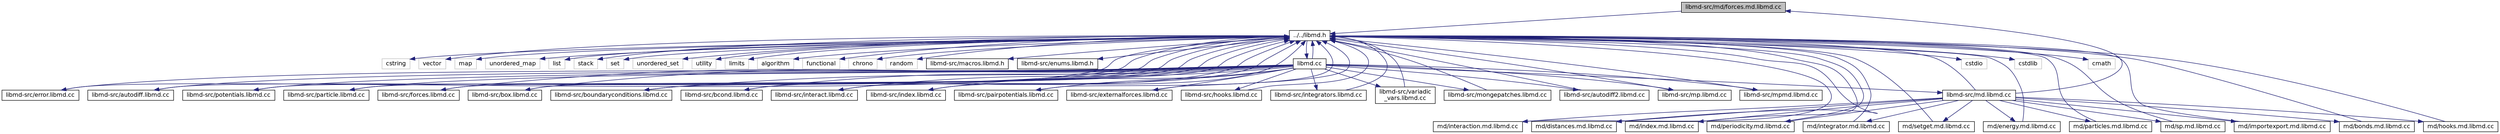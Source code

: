digraph "libmd-src/md/forces.md.libmd.cc"
{
 // INTERACTIVE_SVG=YES
 // LATEX_PDF_SIZE
  bgcolor="transparent";
  edge [fontname="Helvetica",fontsize="12",labelfontname="Helvetica",labelfontsize="12"];
  node [fontname="Helvetica",fontsize="12",shape=record];
  Node1 [label="libmd-src/md/forces.md.libmd.cc",height=0.2,width=0.4,color="black", fillcolor="grey75", style="filled", fontcolor="black",tooltip=" "];
  Node1 -> Node2 [color="midnightblue",fontsize="12",style="solid"];
  Node2 [label="../../libmd.h",height=0.2,width=0.4,color="black",URL="$libmd_8h.html",tooltip=" "];
  Node2 -> Node3 [color="midnightblue",fontsize="12",style="solid"];
  Node3 [label="cstdio",height=0.2,width=0.4,color="grey75",tooltip=" "];
  Node2 -> Node4 [color="midnightblue",fontsize="12",style="solid"];
  Node4 [label="cstdlib",height=0.2,width=0.4,color="grey75",tooltip=" "];
  Node2 -> Node5 [color="midnightblue",fontsize="12",style="solid"];
  Node5 [label="cmath",height=0.2,width=0.4,color="grey75",tooltip=" "];
  Node2 -> Node6 [color="midnightblue",fontsize="12",style="solid"];
  Node6 [label="cstring",height=0.2,width=0.4,color="grey75",tooltip=" "];
  Node2 -> Node7 [color="midnightblue",fontsize="12",style="solid"];
  Node7 [label="vector",height=0.2,width=0.4,color="grey75",tooltip=" "];
  Node2 -> Node8 [color="midnightblue",fontsize="12",style="solid"];
  Node8 [label="map",height=0.2,width=0.4,color="grey75",tooltip=" "];
  Node2 -> Node9 [color="midnightblue",fontsize="12",style="solid"];
  Node9 [label="unordered_map",height=0.2,width=0.4,color="grey75",tooltip=" "];
  Node2 -> Node10 [color="midnightblue",fontsize="12",style="solid"];
  Node10 [label="list",height=0.2,width=0.4,color="grey75",tooltip=" "];
  Node2 -> Node11 [color="midnightblue",fontsize="12",style="solid"];
  Node11 [label="stack",height=0.2,width=0.4,color="grey75",tooltip=" "];
  Node2 -> Node12 [color="midnightblue",fontsize="12",style="solid"];
  Node12 [label="set",height=0.2,width=0.4,color="grey75",tooltip=" "];
  Node2 -> Node13 [color="midnightblue",fontsize="12",style="solid"];
  Node13 [label="unordered_set",height=0.2,width=0.4,color="grey75",tooltip=" "];
  Node2 -> Node14 [color="midnightblue",fontsize="12",style="solid"];
  Node14 [label="utility",height=0.2,width=0.4,color="grey75",tooltip=" "];
  Node2 -> Node15 [color="midnightblue",fontsize="12",style="solid"];
  Node15 [label="limits",height=0.2,width=0.4,color="grey75",tooltip=" "];
  Node2 -> Node16 [color="midnightblue",fontsize="12",style="solid"];
  Node16 [label="algorithm",height=0.2,width=0.4,color="grey75",tooltip=" "];
  Node2 -> Node17 [color="midnightblue",fontsize="12",style="solid"];
  Node17 [label="functional",height=0.2,width=0.4,color="grey75",tooltip=" "];
  Node2 -> Node18 [color="midnightblue",fontsize="12",style="solid"];
  Node18 [label="chrono",height=0.2,width=0.4,color="grey75",tooltip=" "];
  Node2 -> Node19 [color="midnightblue",fontsize="12",style="solid"];
  Node19 [label="random",height=0.2,width=0.4,color="grey75",tooltip=" "];
  Node2 -> Node20 [color="midnightblue",fontsize="12",style="solid"];
  Node20 [label="libmd-src/macros.libmd.h",height=0.2,width=0.4,color="black",URL="$macros_8libmd_8h.html",tooltip=" "];
  Node2 -> Node21 [color="midnightblue",fontsize="12",style="solid"];
  Node21 [label="libmd-src/enums.libmd.h",height=0.2,width=0.4,color="black",URL="$enums_8libmd_8h.html",tooltip=" "];
  Node2 -> Node22 [color="midnightblue",fontsize="12",style="solid"];
  Node22 [label="libmd.cc",height=0.2,width=0.4,color="black",URL="$libmd_8cc.html",tooltip=" "];
  Node22 -> Node2 [color="midnightblue",fontsize="12",style="solid"];
  Node22 -> Node23 [color="midnightblue",fontsize="12",style="solid"];
  Node23 [label="libmd-src/error.libmd.cc",height=0.2,width=0.4,color="black",URL="$error_8libmd_8cc.html",tooltip=" "];
  Node23 -> Node2 [color="midnightblue",fontsize="12",style="solid"];
  Node22 -> Node24 [color="midnightblue",fontsize="12",style="solid"];
  Node24 [label="libmd-src/autodiff.libmd.cc",height=0.2,width=0.4,color="black",URL="$autodiff_8libmd_8cc.html",tooltip=" "];
  Node24 -> Node2 [color="midnightblue",fontsize="12",style="solid"];
  Node22 -> Node25 [color="midnightblue",fontsize="12",style="solid"];
  Node25 [label="libmd-src/potentials.libmd.cc",height=0.2,width=0.4,color="black",URL="$potentials_8libmd_8cc.html",tooltip=" "];
  Node25 -> Node2 [color="midnightblue",fontsize="12",style="solid"];
  Node22 -> Node26 [color="midnightblue",fontsize="12",style="solid"];
  Node26 [label="libmd-src/particle.libmd.cc",height=0.2,width=0.4,color="black",URL="$particle_8libmd_8cc.html",tooltip=" "];
  Node26 -> Node2 [color="midnightblue",fontsize="12",style="solid"];
  Node22 -> Node27 [color="midnightblue",fontsize="12",style="solid"];
  Node27 [label="libmd-src/forces.libmd.cc",height=0.2,width=0.4,color="black",URL="$forces_8libmd_8cc.html",tooltip=" "];
  Node27 -> Node2 [color="midnightblue",fontsize="12",style="solid"];
  Node22 -> Node28 [color="midnightblue",fontsize="12",style="solid"];
  Node28 [label="libmd-src/box.libmd.cc",height=0.2,width=0.4,color="black",URL="$box_8libmd_8cc.html",tooltip=" "];
  Node28 -> Node2 [color="midnightblue",fontsize="12",style="solid"];
  Node22 -> Node29 [color="midnightblue",fontsize="12",style="solid"];
  Node29 [label="libmd-src/boundaryconditions.libmd.cc",height=0.2,width=0.4,color="black",URL="$boundaryconditions_8libmd_8cc.html",tooltip=" "];
  Node29 -> Node2 [color="midnightblue",fontsize="12",style="solid"];
  Node22 -> Node30 [color="midnightblue",fontsize="12",style="solid"];
  Node30 [label="libmd-src/bcond.libmd.cc",height=0.2,width=0.4,color="black",URL="$bcond_8libmd_8cc.html",tooltip=" "];
  Node30 -> Node2 [color="midnightblue",fontsize="12",style="solid"];
  Node22 -> Node31 [color="midnightblue",fontsize="12",style="solid"];
  Node31 [label="libmd-src/interact.libmd.cc",height=0.2,width=0.4,color="black",URL="$interact_8libmd_8cc.html",tooltip=" "];
  Node31 -> Node2 [color="midnightblue",fontsize="12",style="solid"];
  Node22 -> Node32 [color="midnightblue",fontsize="12",style="solid"];
  Node32 [label="libmd-src/index.libmd.cc",height=0.2,width=0.4,color="black",URL="$index_8libmd_8cc.html",tooltip=" "];
  Node32 -> Node2 [color="midnightblue",fontsize="12",style="solid"];
  Node22 -> Node33 [color="midnightblue",fontsize="12",style="solid"];
  Node33 [label="libmd-src/pairpotentials.libmd.cc",height=0.2,width=0.4,color="black",URL="$pairpotentials_8libmd_8cc.html",tooltip=" "];
  Node33 -> Node2 [color="midnightblue",fontsize="12",style="solid"];
  Node22 -> Node34 [color="midnightblue",fontsize="12",style="solid"];
  Node34 [label="libmd-src/externalforces.libmd.cc",height=0.2,width=0.4,color="black",URL="$externalforces_8libmd_8cc.html",tooltip=" "];
  Node34 -> Node2 [color="midnightblue",fontsize="12",style="solid"];
  Node22 -> Node35 [color="midnightblue",fontsize="12",style="solid"];
  Node35 [label="libmd-src/hooks.libmd.cc",height=0.2,width=0.4,color="black",URL="$hooks_8libmd_8cc.html",tooltip=" "];
  Node35 -> Node2 [color="midnightblue",fontsize="12",style="solid"];
  Node22 -> Node36 [color="midnightblue",fontsize="12",style="solid"];
  Node36 [label="libmd-src/integrators.libmd.cc",height=0.2,width=0.4,color="black",URL="$integrators_8libmd_8cc.html",tooltip=" "];
  Node36 -> Node2 [color="midnightblue",fontsize="12",style="solid"];
  Node22 -> Node37 [color="midnightblue",fontsize="12",style="solid"];
  Node37 [label="libmd-src/variadic\l_vars.libmd.cc",height=0.2,width=0.4,color="black",URL="$variadic__vars_8libmd_8cc.html",tooltip=" "];
  Node37 -> Node2 [color="midnightblue",fontsize="12",style="solid"];
  Node22 -> Node38 [color="midnightblue",fontsize="12",style="solid"];
  Node38 [label="libmd-src/md.libmd.cc",height=0.2,width=0.4,color="black",URL="$md_8libmd_8cc.html",tooltip=" "];
  Node38 -> Node2 [color="midnightblue",fontsize="12",style="solid"];
  Node38 -> Node39 [color="midnightblue",fontsize="12",style="solid"];
  Node39 [label="md/interaction.md.libmd.cc",height=0.2,width=0.4,color="black",URL="$interaction_8md_8libmd_8cc.html",tooltip=" "];
  Node39 -> Node2 [color="midnightblue",fontsize="12",style="solid"];
  Node38 -> Node40 [color="midnightblue",fontsize="12",style="solid"];
  Node40 [label="md/distances.md.libmd.cc",height=0.2,width=0.4,color="black",URL="$distances_8md_8libmd_8cc.html",tooltip=" "];
  Node40 -> Node2 [color="midnightblue",fontsize="12",style="solid"];
  Node38 -> Node1 [color="midnightblue",fontsize="12",style="solid"];
  Node38 -> Node41 [color="midnightblue",fontsize="12",style="solid"];
  Node41 [label="md/index.md.libmd.cc",height=0.2,width=0.4,color="black",URL="$index_8md_8libmd_8cc.html",tooltip=" "];
  Node41 -> Node2 [color="midnightblue",fontsize="12",style="solid"];
  Node38 -> Node42 [color="midnightblue",fontsize="12",style="solid"];
  Node42 [label="md/periodicity.md.libmd.cc",height=0.2,width=0.4,color="black",URL="$periodicity_8md_8libmd_8cc.html",tooltip=" "];
  Node42 -> Node2 [color="midnightblue",fontsize="12",style="solid"];
  Node38 -> Node43 [color="midnightblue",fontsize="12",style="solid"];
  Node43 [label="md/integrator.md.libmd.cc",height=0.2,width=0.4,color="black",URL="$integrator_8md_8libmd_8cc.html",tooltip=" "];
  Node43 -> Node2 [color="midnightblue",fontsize="12",style="solid"];
  Node38 -> Node44 [color="midnightblue",fontsize="12",style="solid"];
  Node44 [label="md/setget.md.libmd.cc",height=0.2,width=0.4,color="black",URL="$setget_8md_8libmd_8cc.html",tooltip=" "];
  Node44 -> Node2 [color="midnightblue",fontsize="12",style="solid"];
  Node38 -> Node45 [color="midnightblue",fontsize="12",style="solid"];
  Node45 [label="md/energy.md.libmd.cc",height=0.2,width=0.4,color="black",URL="$energy_8md_8libmd_8cc.html",tooltip=" "];
  Node45 -> Node2 [color="midnightblue",fontsize="12",style="solid"];
  Node38 -> Node46 [color="midnightblue",fontsize="12",style="solid"];
  Node46 [label="md/particles.md.libmd.cc",height=0.2,width=0.4,color="black",URL="$particles_8md_8libmd_8cc.html",tooltip=" "];
  Node46 -> Node2 [color="midnightblue",fontsize="12",style="solid"];
  Node38 -> Node47 [color="midnightblue",fontsize="12",style="solid"];
  Node47 [label="md/sp.md.libmd.cc",height=0.2,width=0.4,color="black",URL="$sp_8md_8libmd_8cc.html",tooltip=" "];
  Node47 -> Node2 [color="midnightblue",fontsize="12",style="solid"];
  Node38 -> Node48 [color="midnightblue",fontsize="12",style="solid"];
  Node48 [label="md/importexport.md.libmd.cc",height=0.2,width=0.4,color="black",URL="$importexport_8md_8libmd_8cc.html",tooltip=" "];
  Node48 -> Node2 [color="midnightblue",fontsize="12",style="solid"];
  Node38 -> Node49 [color="midnightblue",fontsize="12",style="solid"];
  Node49 [label="md/bonds.md.libmd.cc",height=0.2,width=0.4,color="black",URL="$bonds_8md_8libmd_8cc.html",tooltip=" "];
  Node49 -> Node2 [color="midnightblue",fontsize="12",style="solid"];
  Node38 -> Node50 [color="midnightblue",fontsize="12",style="solid"];
  Node50 [label="md/hooks.md.libmd.cc",height=0.2,width=0.4,color="black",URL="$hooks_8md_8libmd_8cc.html",tooltip=" "];
  Node50 -> Node2 [color="midnightblue",fontsize="12",style="solid"];
  Node22 -> Node51 [color="midnightblue",fontsize="12",style="solid"];
  Node51 [label="libmd-src/mongepatches.libmd.cc",height=0.2,width=0.4,color="black",URL="$mongepatches_8libmd_8cc.html",tooltip=" "];
  Node51 -> Node2 [color="midnightblue",fontsize="12",style="solid"];
  Node22 -> Node52 [color="midnightblue",fontsize="12",style="solid"];
  Node52 [label="libmd-src/autodiff2.libmd.cc",height=0.2,width=0.4,color="black",URL="$autodiff2_8libmd_8cc.html",tooltip=" "];
  Node52 -> Node2 [color="midnightblue",fontsize="12",style="solid"];
  Node22 -> Node53 [color="midnightblue",fontsize="12",style="solid"];
  Node53 [label="libmd-src/mp.libmd.cc",height=0.2,width=0.4,color="black",URL="$mp_8libmd_8cc.html",tooltip=" "];
  Node53 -> Node2 [color="midnightblue",fontsize="12",style="solid"];
  Node22 -> Node54 [color="midnightblue",fontsize="12",style="solid"];
  Node54 [label="libmd-src/mpmd.libmd.cc",height=0.2,width=0.4,color="black",URL="$mpmd_8libmd_8cc.html",tooltip=" "];
  Node54 -> Node2 [color="midnightblue",fontsize="12",style="solid"];
}
